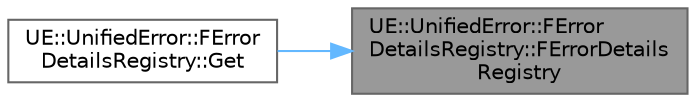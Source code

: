 digraph "UE::UnifiedError::FErrorDetailsRegistry::FErrorDetailsRegistry"
{
 // INTERACTIVE_SVG=YES
 // LATEX_PDF_SIZE
  bgcolor="transparent";
  edge [fontname=Helvetica,fontsize=10,labelfontname=Helvetica,labelfontsize=10];
  node [fontname=Helvetica,fontsize=10,shape=box,height=0.2,width=0.4];
  rankdir="RL";
  Node1 [id="Node000001",label="UE::UnifiedError::FError\lDetailsRegistry::FErrorDetails\lRegistry",height=0.2,width=0.4,color="gray40", fillcolor="grey60", style="filled", fontcolor="black",tooltip=" "];
  Node1 -> Node2 [id="edge1_Node000001_Node000002",dir="back",color="steelblue1",style="solid",tooltip=" "];
  Node2 [id="Node000002",label="UE::UnifiedError::FError\lDetailsRegistry::Get",height=0.2,width=0.4,color="grey40", fillcolor="white", style="filled",URL="$d6/d14/classUE_1_1UnifiedError_1_1FErrorDetailsRegistry.html#a02250d929893ecb34075f03f3ecd6450",tooltip=" "];
}
